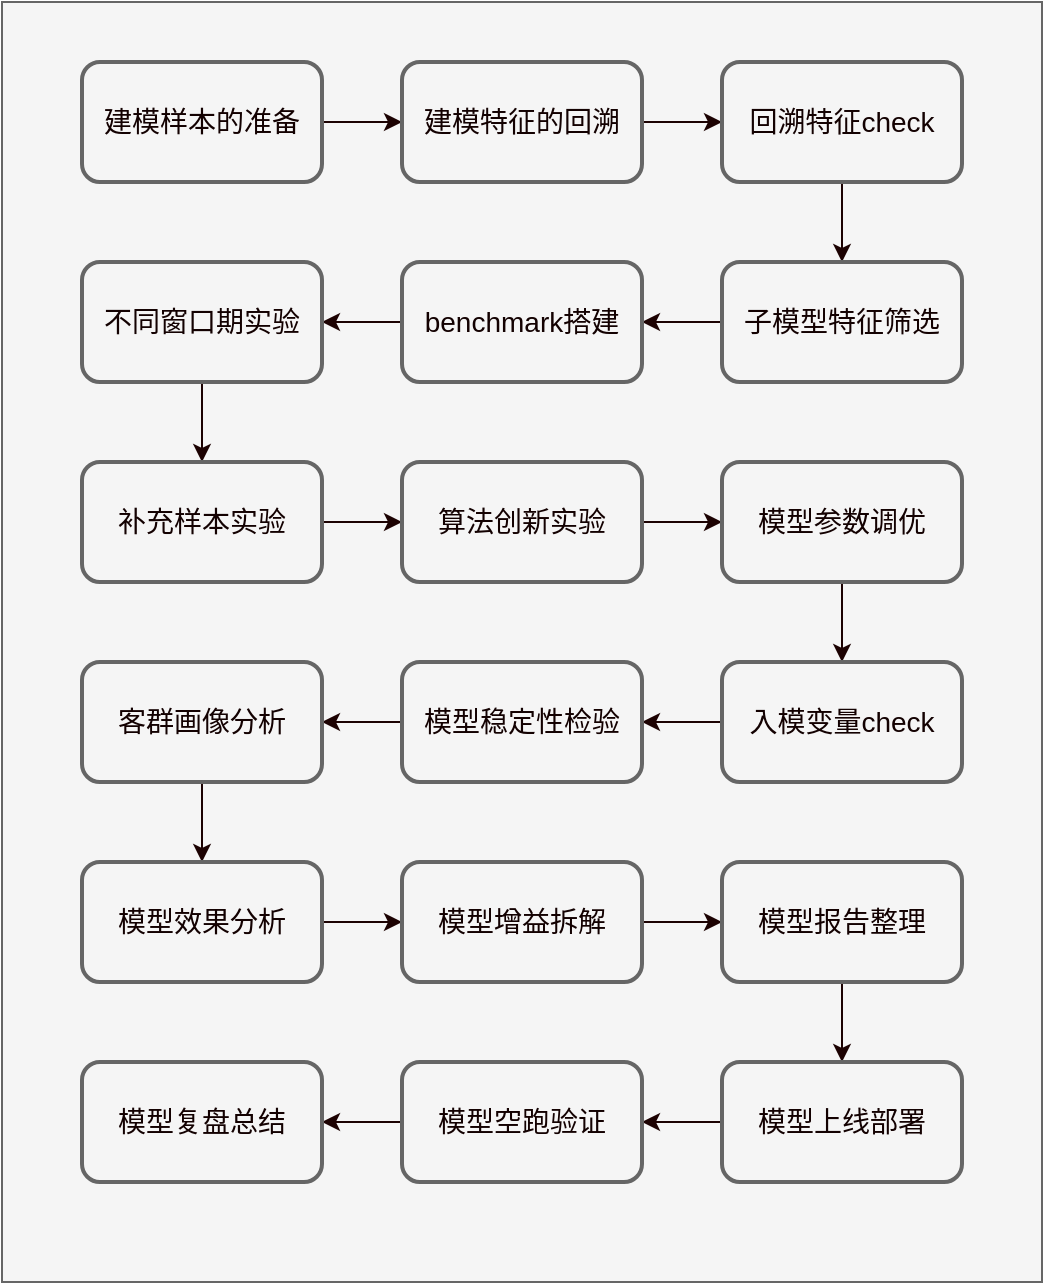 <mxfile>
    <diagram id="-nddMUdSWj4JRMYsLzco" name="第 1 页">
        <mxGraphModel dx="706" dy="659" grid="1" gridSize="10" guides="1" tooltips="1" connect="1" arrows="1" fold="1" page="1" pageScale="1" pageWidth="827" pageHeight="1169" background="none" math="0" shadow="0">
            <root>
                <mxCell id="0"/>
                <mxCell id="1" parent="0"/>
                <mxCell id="2" value="" style="rounded=0;whiteSpace=wrap;html=1;fillColor=#f5f5f5;strokeColor=#666666;fontColor=#333333;" parent="1" vertex="1">
                    <mxGeometry x="120" y="80" width="520" height="640" as="geometry"/>
                </mxCell>
                <mxCell id="8" style="edgeStyle=none;html=1;exitX=1;exitY=0.5;exitDx=0;exitDy=0;entryX=0;entryY=0.5;entryDx=0;entryDy=0;fontSize=14;fontColor=#130101;strokeColor=#1c0202;" parent="1" source="4" target="6" edge="1">
                    <mxGeometry relative="1" as="geometry"/>
                </mxCell>
                <mxCell id="4" value="建模样本的准备" style="rounded=1;whiteSpace=wrap;html=1;fontColor=#130101;fillColor=#f5f5f5;strokeColor=#666666;fontSize=14;strokeWidth=2;perimeterSpacing=0;" parent="1" vertex="1">
                    <mxGeometry x="160" y="110" width="120" height="60" as="geometry"/>
                </mxCell>
                <mxCell id="11" style="edgeStyle=none;html=1;entryX=0;entryY=0.5;entryDx=0;entryDy=0;strokeColor=#1c0202;fontSize=14;fontColor=#130101;" parent="1" source="6" target="9" edge="1">
                    <mxGeometry relative="1" as="geometry"/>
                </mxCell>
                <mxCell id="6" value="建模特征的回溯" style="rounded=1;whiteSpace=wrap;html=1;fontColor=#130101;fillColor=#f5f5f5;strokeColor=#666666;fontSize=14;strokeWidth=2;" parent="1" vertex="1">
                    <mxGeometry x="320" y="110" width="120" height="60" as="geometry"/>
                </mxCell>
                <mxCell id="7" value="" style="endArrow=classic;html=1;fontSize=14;fontColor=#130101;" parent="1" edge="1">
                    <mxGeometry width="50" height="50" relative="1" as="geometry">
                        <mxPoint x="340" y="270" as="sourcePoint"/>
                        <mxPoint x="390" y="220" as="targetPoint"/>
                    </mxGeometry>
                </mxCell>
                <mxCell id="13" style="edgeStyle=none;html=1;exitX=0.5;exitY=1;exitDx=0;exitDy=0;strokeColor=#1c0202;fontSize=14;fontColor=#130101;" parent="1" source="9" target="12" edge="1">
                    <mxGeometry relative="1" as="geometry"/>
                </mxCell>
                <mxCell id="9" value="回溯特征check" style="rounded=1;whiteSpace=wrap;html=1;fontColor=#130101;fillColor=#f5f5f5;strokeColor=#666666;fontSize=14;strokeWidth=2;" parent="1" vertex="1">
                    <mxGeometry x="480" y="110" width="120" height="60" as="geometry"/>
                </mxCell>
                <mxCell id="15" style="edgeStyle=none;html=1;exitX=0;exitY=0.5;exitDx=0;exitDy=0;entryX=1;entryY=0.5;entryDx=0;entryDy=0;strokeColor=#1c0202;fontSize=14;fontColor=#130101;" parent="1" source="12" target="14" edge="1">
                    <mxGeometry relative="1" as="geometry"/>
                </mxCell>
                <mxCell id="12" value="子模型特征筛选" style="rounded=1;whiteSpace=wrap;html=1;fontColor=#130101;fillColor=#f5f5f5;strokeColor=#666666;fontSize=14;strokeWidth=2;" parent="1" vertex="1">
                    <mxGeometry x="480" y="210" width="120" height="60" as="geometry"/>
                </mxCell>
                <mxCell id="17" style="edgeStyle=none;html=1;exitX=0;exitY=0.5;exitDx=0;exitDy=0;strokeColor=#1c0202;fontSize=14;fontColor=#130101;" parent="1" source="14" target="16" edge="1">
                    <mxGeometry relative="1" as="geometry"/>
                </mxCell>
                <mxCell id="14" value="benchmark搭建" style="rounded=1;whiteSpace=wrap;html=1;fontColor=#130101;fillColor=#f5f5f5;strokeColor=#666666;fontSize=14;strokeWidth=2;" parent="1" vertex="1">
                    <mxGeometry x="320" y="210" width="120" height="60" as="geometry"/>
                </mxCell>
                <mxCell id="19" style="edgeStyle=none;html=1;exitX=0.5;exitY=1;exitDx=0;exitDy=0;entryX=0.5;entryY=0;entryDx=0;entryDy=0;strokeColor=#1c0202;fontSize=14;fontColor=#130101;" parent="1" source="16" target="18" edge="1">
                    <mxGeometry relative="1" as="geometry"/>
                </mxCell>
                <mxCell id="16" value="不同窗口期实验" style="rounded=1;whiteSpace=wrap;html=1;fontColor=#130101;fillColor=#f5f5f5;strokeColor=#666666;fontSize=14;strokeWidth=2;" parent="1" vertex="1">
                    <mxGeometry x="160" y="210" width="120" height="60" as="geometry"/>
                </mxCell>
                <mxCell id="23" style="edgeStyle=none;html=1;exitX=1;exitY=0.5;exitDx=0;exitDy=0;entryX=0;entryY=0.5;entryDx=0;entryDy=0;strokeColor=#1c0202;fontSize=14;fontColor=#130101;" parent="1" source="18" target="22" edge="1">
                    <mxGeometry relative="1" as="geometry"/>
                </mxCell>
                <mxCell id="18" value="补充样本实验" style="rounded=1;whiteSpace=wrap;html=1;fontColor=#130101;fillColor=#f5f5f5;strokeColor=#666666;fontSize=14;strokeWidth=2;" parent="1" vertex="1">
                    <mxGeometry x="160" y="310" width="120" height="60" as="geometry"/>
                </mxCell>
                <mxCell id="25" style="edgeStyle=none;html=1;exitX=1;exitY=0.5;exitDx=0;exitDy=0;entryX=0;entryY=0.5;entryDx=0;entryDy=0;strokeColor=#1c0202;fontSize=14;fontColor=#130101;" parent="1" source="22" target="24" edge="1">
                    <mxGeometry relative="1" as="geometry"/>
                </mxCell>
                <mxCell id="22" value="算法创新实验" style="rounded=1;whiteSpace=wrap;html=1;fontColor=#130101;fillColor=#f5f5f5;strokeColor=#666666;fontSize=14;strokeWidth=2;labelBackgroundColor=none;labelBorderColor=none;" parent="1" vertex="1">
                    <mxGeometry x="320" y="310" width="120" height="60" as="geometry"/>
                </mxCell>
                <mxCell id="27" style="edgeStyle=none;html=1;exitX=0.5;exitY=1;exitDx=0;exitDy=0;strokeColor=#1c0202;fontSize=14;fontColor=#130101;" parent="1" source="24" target="26" edge="1">
                    <mxGeometry relative="1" as="geometry"/>
                </mxCell>
                <mxCell id="24" value="模型参数调优" style="rounded=1;whiteSpace=wrap;html=1;fontColor=#130101;fillColor=#f5f5f5;strokeColor=#666666;fontSize=14;strokeWidth=2;labelBackgroundColor=none;labelBorderColor=none;" parent="1" vertex="1">
                    <mxGeometry x="480" y="310" width="120" height="60" as="geometry"/>
                </mxCell>
                <mxCell id="29" style="edgeStyle=none;html=1;exitX=0;exitY=0.5;exitDx=0;exitDy=0;entryX=1;entryY=0.5;entryDx=0;entryDy=0;strokeColor=#1c0202;fontSize=14;fontColor=#130101;" parent="1" source="26" target="28" edge="1">
                    <mxGeometry relative="1" as="geometry"/>
                </mxCell>
                <mxCell id="26" value="入模变量check" style="rounded=1;whiteSpace=wrap;html=1;fontColor=#130101;fillColor=#f5f5f5;strokeColor=#666666;fontSize=14;strokeWidth=2;labelBackgroundColor=none;labelBorderColor=none;" parent="1" vertex="1">
                    <mxGeometry x="480" y="410" width="120" height="60" as="geometry"/>
                </mxCell>
                <mxCell id="31" style="edgeStyle=none;html=1;exitX=0;exitY=0.5;exitDx=0;exitDy=0;entryX=1;entryY=0.5;entryDx=0;entryDy=0;strokeColor=#1c0202;fontSize=14;fontColor=#130101;" parent="1" source="28" target="30" edge="1">
                    <mxGeometry relative="1" as="geometry"/>
                </mxCell>
                <mxCell id="28" value="模型稳定性检验" style="rounded=1;whiteSpace=wrap;html=1;fontColor=#130101;fillColor=#f5f5f5;strokeColor=#666666;fontSize=14;strokeWidth=2;labelBackgroundColor=none;labelBorderColor=none;" parent="1" vertex="1">
                    <mxGeometry x="320" y="410" width="120" height="60" as="geometry"/>
                </mxCell>
                <mxCell id="33" style="edgeStyle=none;html=1;exitX=0.5;exitY=1;exitDx=0;exitDy=0;entryX=0.5;entryY=0;entryDx=0;entryDy=0;strokeColor=#1c0202;fontSize=14;fontColor=#130101;" parent="1" source="30" target="32" edge="1">
                    <mxGeometry relative="1" as="geometry"/>
                </mxCell>
                <mxCell id="30" value="客群画像分析" style="rounded=1;whiteSpace=wrap;html=1;fontColor=#130101;fillColor=#f5f5f5;strokeColor=#666666;fontSize=14;strokeWidth=2;labelBackgroundColor=none;labelBorderColor=none;" parent="1" vertex="1">
                    <mxGeometry x="160" y="410" width="120" height="60" as="geometry"/>
                </mxCell>
                <mxCell id="35" style="edgeStyle=none;html=1;exitX=1;exitY=0.5;exitDx=0;exitDy=0;strokeColor=#1c0202;fontSize=14;fontColor=#130101;" parent="1" source="32" target="34" edge="1">
                    <mxGeometry relative="1" as="geometry"/>
                </mxCell>
                <mxCell id="32" value="模型效果分析" style="rounded=1;whiteSpace=wrap;html=1;fontColor=#130101;fillColor=#f5f5f5;strokeColor=#666666;fontSize=14;strokeWidth=2;labelBackgroundColor=none;labelBorderColor=none;" parent="1" vertex="1">
                    <mxGeometry x="160" y="510" width="120" height="60" as="geometry"/>
                </mxCell>
                <mxCell id="38" style="edgeStyle=none;html=1;exitX=1;exitY=0.5;exitDx=0;exitDy=0;entryX=0;entryY=0.5;entryDx=0;entryDy=0;strokeColor=#1c0202;fontSize=14;fontColor=#130101;" parent="1" source="34" target="37" edge="1">
                    <mxGeometry relative="1" as="geometry"/>
                </mxCell>
                <mxCell id="34" value="模型增益拆解" style="rounded=1;whiteSpace=wrap;html=1;fontColor=#130101;fillColor=#f5f5f5;strokeColor=#666666;fontSize=14;strokeWidth=2;labelBackgroundColor=none;labelBorderColor=none;" parent="1" vertex="1">
                    <mxGeometry x="320" y="510" width="120" height="60" as="geometry"/>
                </mxCell>
                <mxCell id="40" style="edgeStyle=none;html=1;exitX=0.5;exitY=1;exitDx=0;exitDy=0;entryX=0.5;entryY=0;entryDx=0;entryDy=0;strokeColor=#1c0202;fontSize=14;fontColor=#130101;" parent="1" source="37" target="39" edge="1">
                    <mxGeometry relative="1" as="geometry"/>
                </mxCell>
                <mxCell id="37" value="模型报告整理" style="rounded=1;whiteSpace=wrap;html=1;fontColor=#130101;fillColor=#f5f5f5;strokeColor=#666666;fontSize=14;strokeWidth=2;" parent="1" vertex="1">
                    <mxGeometry x="480" y="510" width="120" height="60" as="geometry"/>
                </mxCell>
                <mxCell id="42" style="edgeStyle=none;html=1;exitX=0;exitY=0.5;exitDx=0;exitDy=0;entryX=1;entryY=0.5;entryDx=0;entryDy=0;strokeColor=#1c0202;fontSize=14;fontColor=#130101;" parent="1" source="39" target="41" edge="1">
                    <mxGeometry relative="1" as="geometry"/>
                </mxCell>
                <mxCell id="39" value="模型上线部署" style="rounded=1;whiteSpace=wrap;html=1;fontColor=#130101;fillColor=#f5f5f5;strokeColor=#666666;fontSize=14;strokeWidth=2;" parent="1" vertex="1">
                    <mxGeometry x="480" y="610" width="120" height="60" as="geometry"/>
                </mxCell>
                <mxCell id="44" style="edgeStyle=none;html=1;exitX=0;exitY=0.5;exitDx=0;exitDy=0;strokeColor=#1c0202;fontSize=14;fontColor=#130101;" parent="1" source="41" target="43" edge="1">
                    <mxGeometry relative="1" as="geometry"/>
                </mxCell>
                <mxCell id="41" value="模型空跑验证" style="rounded=1;whiteSpace=wrap;html=1;fontColor=#130101;fillColor=#f5f5f5;strokeColor=#666666;fontSize=14;strokeWidth=2;" parent="1" vertex="1">
                    <mxGeometry x="320" y="610" width="120" height="60" as="geometry"/>
                </mxCell>
                <mxCell id="43" value="模型复盘总结" style="rounded=1;whiteSpace=wrap;html=1;fontColor=#130101;fillColor=#f5f5f5;strokeColor=#666666;fontSize=14;strokeWidth=2;" parent="1" vertex="1">
                    <mxGeometry x="160" y="610" width="120" height="60" as="geometry"/>
                </mxCell>
            </root>
        </mxGraphModel>
    </diagram>
</mxfile>